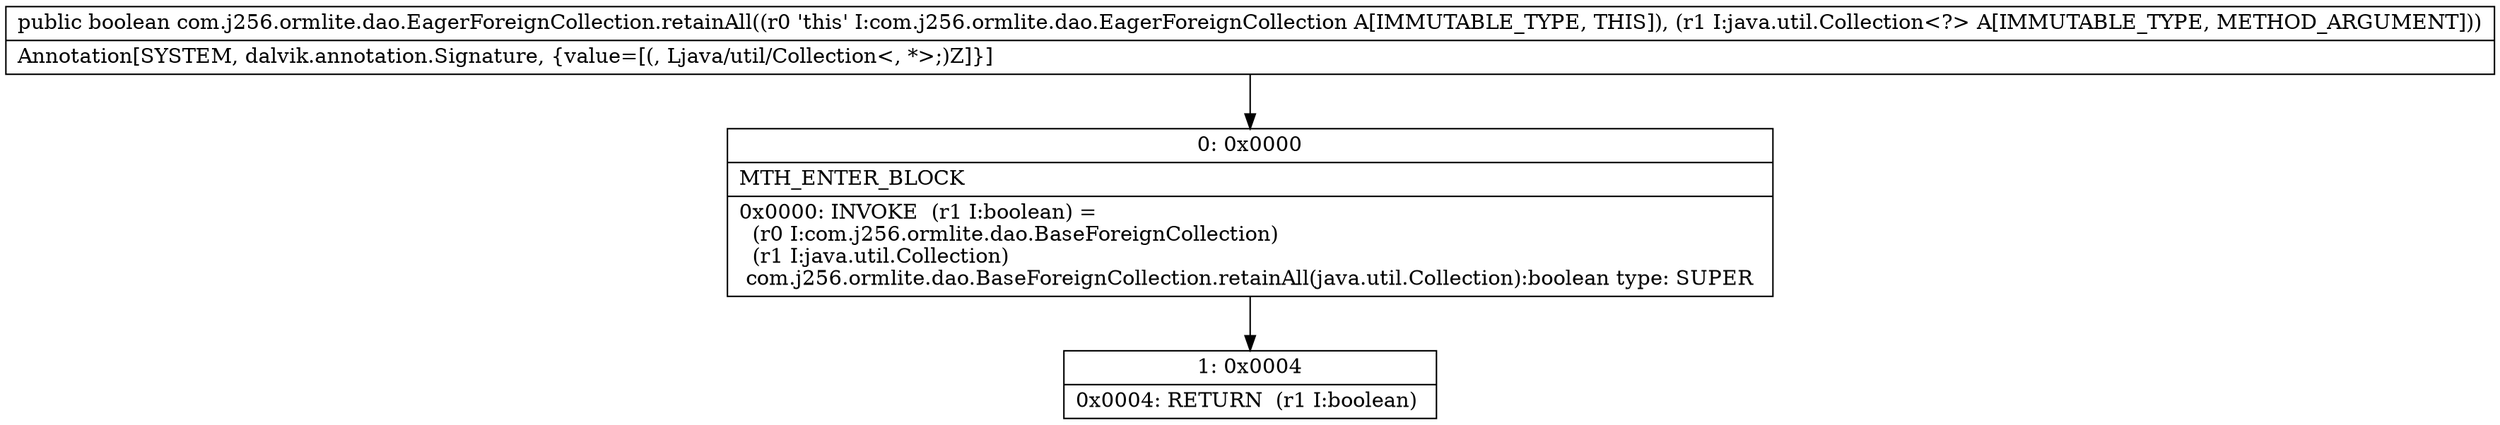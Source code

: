 digraph "CFG forcom.j256.ormlite.dao.EagerForeignCollection.retainAll(Ljava\/util\/Collection;)Z" {
Node_0 [shape=record,label="{0\:\ 0x0000|MTH_ENTER_BLOCK\l|0x0000: INVOKE  (r1 I:boolean) = \l  (r0 I:com.j256.ormlite.dao.BaseForeignCollection)\l  (r1 I:java.util.Collection)\l com.j256.ormlite.dao.BaseForeignCollection.retainAll(java.util.Collection):boolean type: SUPER \l}"];
Node_1 [shape=record,label="{1\:\ 0x0004|0x0004: RETURN  (r1 I:boolean) \l}"];
MethodNode[shape=record,label="{public boolean com.j256.ormlite.dao.EagerForeignCollection.retainAll((r0 'this' I:com.j256.ormlite.dao.EagerForeignCollection A[IMMUTABLE_TYPE, THIS]), (r1 I:java.util.Collection\<?\> A[IMMUTABLE_TYPE, METHOD_ARGUMENT]))  | Annotation[SYSTEM, dalvik.annotation.Signature, \{value=[(, Ljava\/util\/Collection\<, *\>;)Z]\}]\l}"];
MethodNode -> Node_0;
Node_0 -> Node_1;
}

